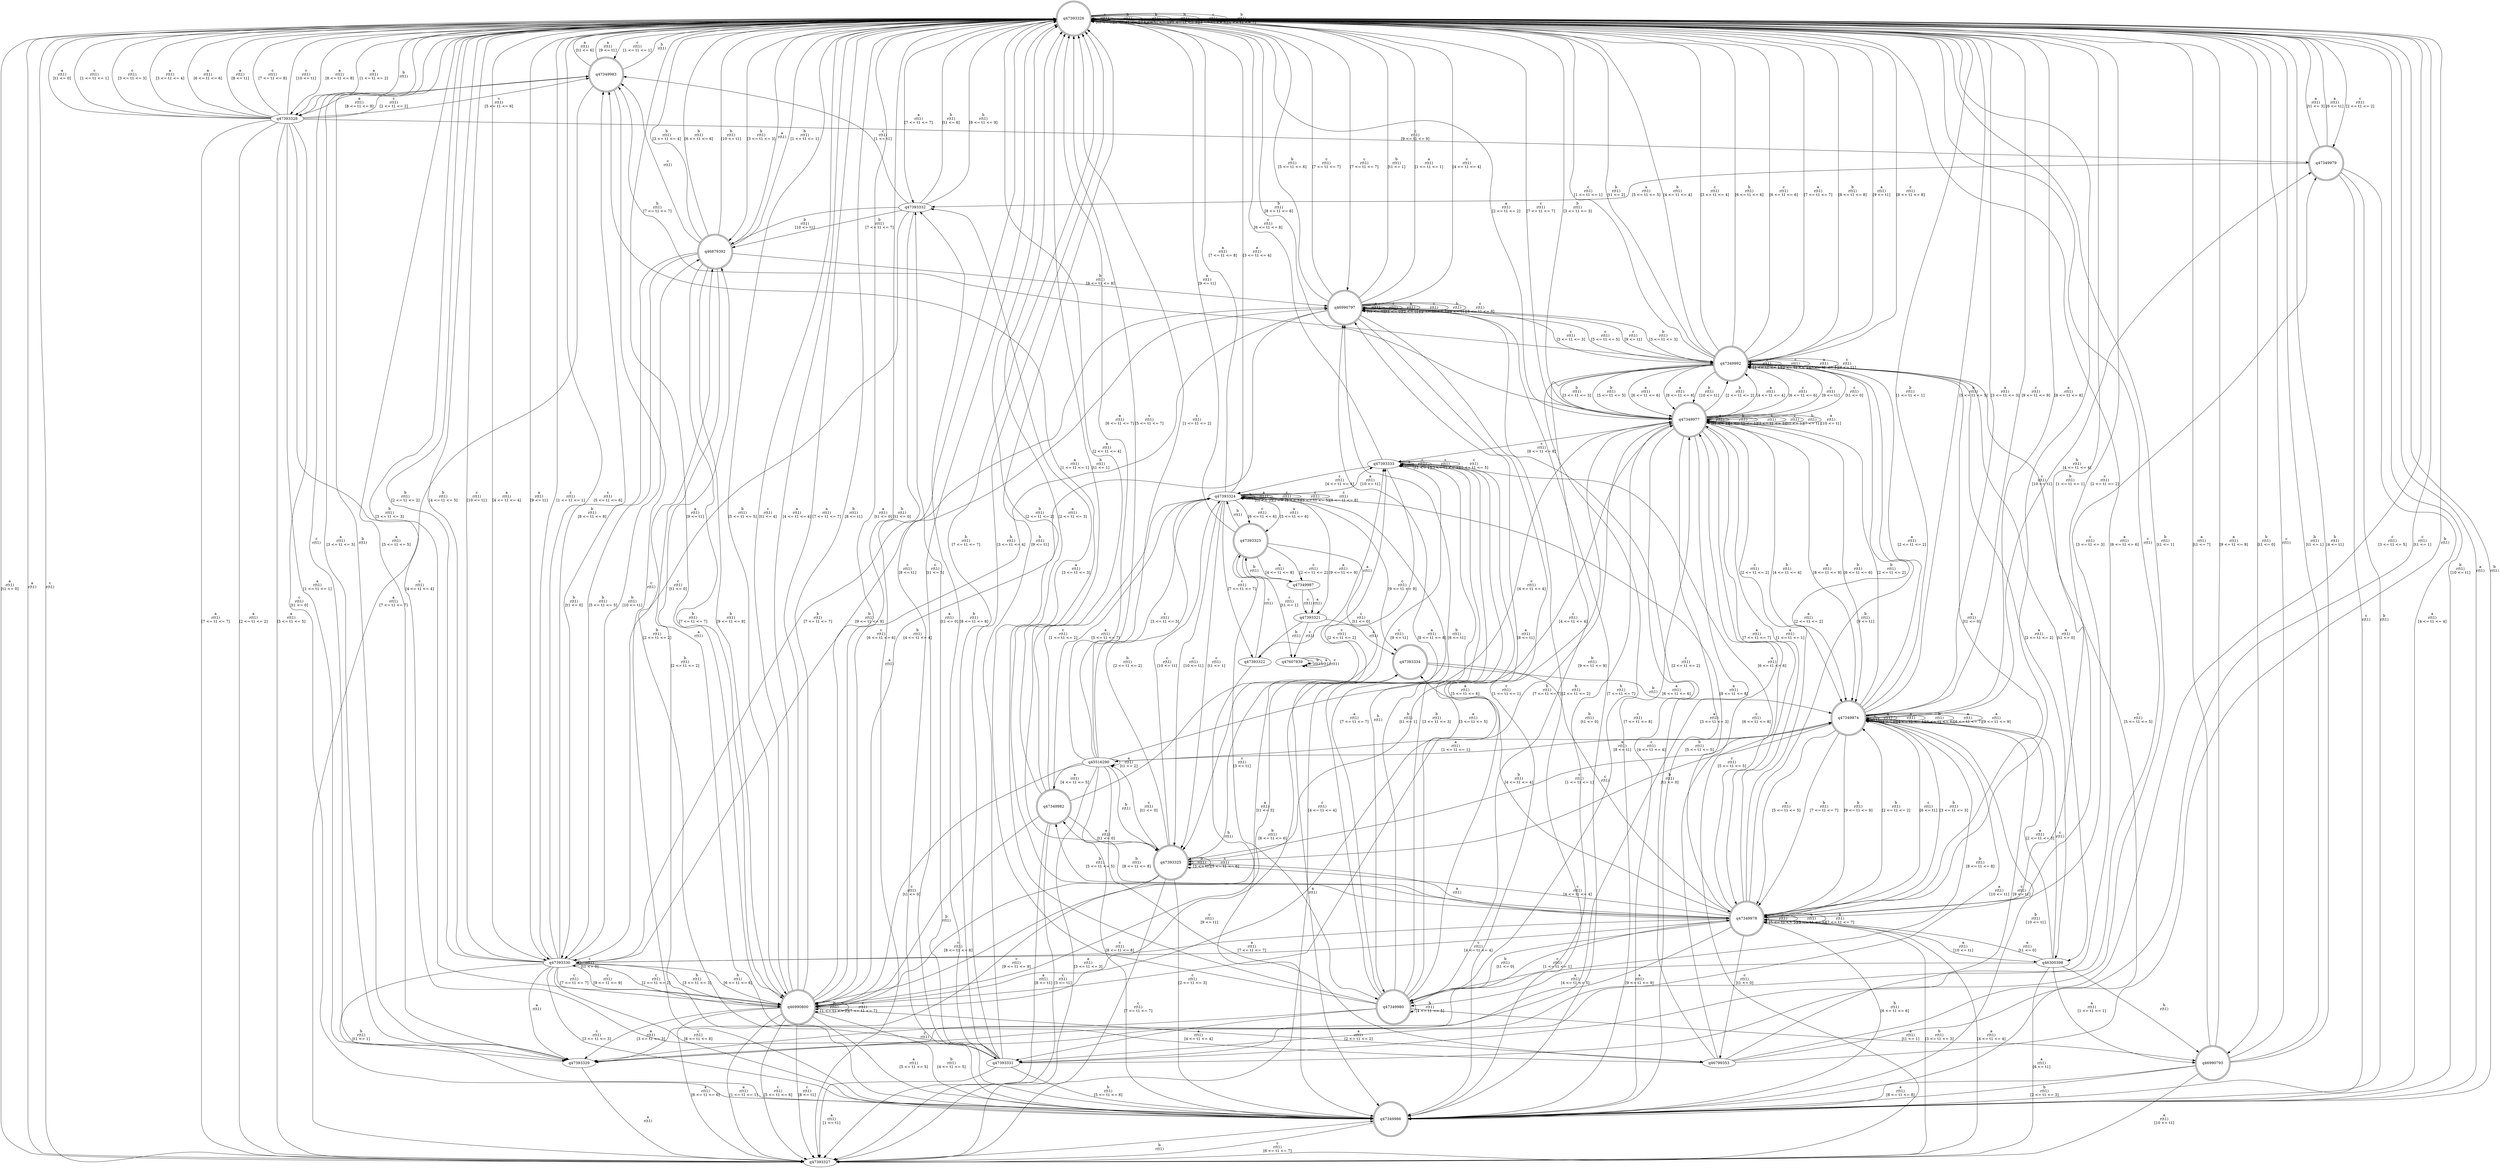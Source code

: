 digraph "tests_1/test81/solution100/solution_verwer" {
	q47393326[label=q47393326 shape=doublecircle]
	q47349986[label=q47349986 shape=doublecircle]
	q47393327[label=q47393327]
	q46990793[label=q46990793 shape=doublecircle]
	q47393329[label=q47393329]
	q47349983[label=q47349983 shape=doublecircle]
	q47393328[label=q47393328]
	q47393331[label=q47393331]
	q47393332[label=q47393332]
	q47393330[label=q47393330]
	q46990800[label=q46990800 shape=doublecircle]
	q46799353[label=q46799353]
	q46879392[label=q46879392 shape=doublecircle]
	q46990797[label=q46990797 shape=doublecircle]
	q47349992[label=q47349992 shape=doublecircle]
	q46300398[label=q46300398]
	q47349974[label=q47349974 shape=doublecircle]
	q47393325[label=q47393325 shape=doublecircle]
	q47349978[label=q47349978 shape=doublecircle]
	q47349980[label=q47349980 shape=doublecircle]
	q47393333[label=q47393333]
	q47393324[label=q47393324]
	q47393323[label=q47393323 shape=doublecircle]
	q47349987[label=q47349987]
	q47393321[label=q47393321]
	q47393322[label=q47393322]
	q47393334[label=q47393334 shape=doublecircle]
	q47607839[label=q47607839]
	q47349977[label=q47349977 shape=doublecircle]
	q47349979[label=q47349979 shape=doublecircle]
	q47349982[label=q47349982 shape=doublecircle]
	q45516290[label=q45516290]
	q47393326 -> q47349986[label="b\nr(t1)\n[10 <= t1]"]
	q47349986 -> q47393326[label="a\nr(t1)\n"]
	q47349986 -> q47393326[label="b\nr(t1)\n"]
	q47349986 -> q47393326[label="c\nr(t1)\n[8 <= t1]"]
	q47349986 -> q47393326[label="c\nr(t1)\n[t1 <= 5]"]
	q47349986 -> q47393327[label="c\nr(t1)\n[6 <= t1 <= 7]"]
	q47393327 -> q47393326[label="a\nr(t1)\n"]
	q47393327 -> q47393326[label="c\nr(t1)\n"]
	q47393327 -> q47349986[label="b\nr(t1)\n"]
	q47393326 -> q47393326[label="c\nr(t1)\n[t1 <= 0]"]
	q47393326 -> q46990793[label="b\nr(t1)\n[t1 <= 0]"]
	q46990793 -> q47393326[label="c\nr(t1)\n"]
	q46990793 -> q47393326[label="b\nr(t1)\n[t1 <= 1]"]
	q46990793 -> q47349986[label="b\nr(t1)\n[2 <= t1 <= 3]"]
	q46990793 -> q47393326[label="b\nr(t1)\n[4 <= t1]"]
	q46990793 -> q47393326[label="a\nr(t1)\n[t1 <= 7]"]
	q46990793 -> q47349986[label="a\nr(t1)\n[8 <= t1 <= 8]"]
	q46990793 -> q47393326[label="a\nr(t1)\n[9 <= t1 <= 9]"]
	q46990793 -> q47393327[label="a\nr(t1)\n[10 <= t1]"]
	q47393326 -> q47393327[label="a\nr(t1)\n[t1 <= 0]"]
	q47393326 -> q47393329[label="a\nr(t1)\n[5 <= t1 <= 5]"]
	q47393329 -> q47393326[label="c\nr(t1)\n"]
	q47393329 -> q47393326[label="b\nr(t1)\n"]
	q47393329 -> q47393327[label="a\nr(t1)\n"]
	q47393326 -> q47349983[label="c\nr(t1)\n[1 <= t1 <= 1]"]
	q47349983 -> q47393326[label="b\nr(t1)\n"]
	q47349983 -> q47349986[label="c\nr(t1)\n"]
	q47349983 -> q47393326[label="a\nr(t1)\n[t1 <= 6]"]
	q47349983 -> q47393327[label="a\nr(t1)\n[7 <= t1 <= 7]"]
	q47349983 -> q47393328[label="a\nr(t1)\n[8 <= t1 <= 8]"]
	q47393328 -> q47393326[label="b\nr(t1)\n"]
	q47393328 -> q47349986[label="c\nr(t1)\n[t1 <= 0]"]
	q47393328 -> q47393326[label="a\nr(t1)\n[t1 <= 0]"]
	q47393328 -> q47393326[label="c\nr(t1)\n[1 <= t1 <= 1]"]
	q47393328 -> q47393329[label="a\nr(t1)\n[1 <= t1 <= 1]"]
	q47393328 -> q47349983[label="c\nr(t1)\n[2 <= t1 <= 2]"]
	q47393328 -> q47393327[label="a\nr(t1)\n[2 <= t1 <= 2]"]
	q47393328 -> q47393326[label="c\nr(t1)\n[3 <= t1 <= 3]"]
	q47393328 -> q47393331[label="c\nr(t1)\n[4 <= t1 <= 4]"]
	q47393331 -> q47393326[label="c\nr(t1)\n"]
	q47393331 -> q47393332[label="a\nr(t1)\n[t1 <= 0]"]
	q47393332 -> q47393327[label="a\nr(t1)\n"]
	q47393332 -> q47393330[label="c\nr(t1)\n[t1 <= 0]"]
	q47393330 -> q47393329[label="a\nr(t1)\n"]
	q47393330 -> q47393330[label="c\nr(t1)\n[t1 <= 0]"]
	q47393330 -> q47349986[label="b\nr(t1)\n[t1 <= 1]"]
	q47393330 -> q47393326[label="c\nr(t1)\n[1 <= t1 <= 1]"]
	q47393330 -> q47393326[label="b\nr(t1)\n[2 <= t1 <= 2]"]
	q47393330 -> q46990800[label="c\nr(t1)\n[2 <= t1 <= 2]"]
	q46990800 -> q47393326[label="a\nr(t1)\n[t1 <= 0]"]
	q46990800 -> q47393326[label="b\nr(t1)\n[t1 <= 0]"]
	q46990800 -> q47393327[label="a\nr(t1)\n[1 <= t1 <= 1]"]
	q46990800 -> q46799353[label="a\nr(t1)\n[2 <= t1 <= 2]"]
	q46799353 -> q47393326[label="b\nr(t1)\n"]
	q46799353 -> q46879392[label="a\nr(t1)\n"]
	q46879392 -> q47393326[label="a\nr(t1)\n"]
	q46879392 -> q47349983[label="c\nr(t1)\n"]
	q46879392 -> q47393330[label="b\nr(t1)\n[t1 <= 0]"]
	q46879392 -> q47393326[label="b\nr(t1)\n[1 <= t1 <= 1]"]
	q46879392 -> q47349986[label="b\nr(t1)\n[2 <= t1 <= 2]"]
	q46879392 -> q47393326[label="b\nr(t1)\n[3 <= t1 <= 4]"]
	q46879392 -> q47393330[label="b\nr(t1)\n[5 <= t1 <= 5]"]
	q46879392 -> q47393326[label="b\nr(t1)\n[6 <= t1 <= 6]"]
	q46879392 -> q46990800[label="b\nr(t1)\n[7 <= t1 <= 7]"]
	q46879392 -> q46990797[label="b\nr(t1)\n[8 <= t1 <= 8]"]
	q46990797 -> q46990797[label="a\nr(t1)\n[t1 <= 0]"]
	q46990797 -> q46990797[label="c\nr(t1)\n[t1 <= 0]"]
	q46990797 -> q47393326[label="b\nr(t1)\n[t1 <= 1]"]
	q46990797 -> q47393326[label="a\nr(t1)\n[1 <= t1 <= 1]"]
	q46990797 -> q47349986[label="c\nr(t1)\n[1 <= t1 <= 1]"]
	q46990797 -> q46990797[label="a\nr(t1)\n[2 <= t1]"]
	q46990797 -> q47349986[label="b\nr(t1)\n[2 <= t1 <= 2]"]
	q46990797 -> q46990797[label="c\nr(t1)\n[2 <= t1 <= 2]"]
	q46990797 -> q47349992[label="b\nr(t1)\n[3 <= t1 <= 3]"]
	q47349992 -> q46300398[label="a\nr(t1)\n[t1 <= 0]"]
	q46300398 -> q46990793[label="b\nr(t1)\n"]
	q46300398 -> q47349974[label="c\nr(t1)\n"]
	q47349974 -> q47349974[label="c\nr(t1)\n"]
	q47349974 -> q47349974[label="a\nr(t1)\n[t1 <= 0]"]
	q47349974 -> q47393325[label="b\nr(t1)\n[t1 <= 0]"]
	q47393325 -> q47349978[label="a\nr(t1)\n"]
	q47349978 -> q46799353[label="c\nr(t1)\n[t1 <= 0]"]
	q47349978 -> q47349980[label="b\nr(t1)\n[t1 <= 0]"]
	q47349980 -> q47393329[label="c\nr(t1)\n"]
	q47349980 -> q46990793[label="a\nr(t1)\n[t1 <= 1]"]
	q47349980 -> q47393333[label="b\nr(t1)\n[t1 <= 1]"]
	q47393333 -> q47349980[label="b\nr(t1)\n"]
	q47393333 -> q47393333[label="a\nr(t1)\n"]
	q47393333 -> q47393333[label="c\nr(t1)\n[t1 <= 1]"]
	q47393333 -> q47393325[label="c\nr(t1)\n[2 <= t1 <= 2]"]
	q47393333 -> q47393333[label="c\nr(t1)\n[3 <= t1 <= 3]"]
	q47393333 -> q47393324[label="c\nr(t1)\n[4 <= t1 <= 4]"]
	q47393324 -> q47393324[label="b\nr(t1)\n"]
	q47393324 -> q47393325[label="c\nr(t1)\n[t1 <= 1]"]
	q47393324 -> q47393327[label="c\nr(t1)\n[4 <= t1 <= 4]"]
	q47393324 -> q47393324[label="a\nr(t1)\n[t1 <= 2]"]
	q47393324 -> q47393324[label="c\nr(t1)\n[2 <= t1 <= 3]"]
	q47393324 -> q47393324[label="c\nr(t1)\n[5 <= t1 <= 5]"]
	q47393324 -> q47393326[label="a\nr(t1)\n[3 <= t1 <= 4]"]
	q47393324 -> q47393323[label="c\nr(t1)\n[6 <= t1 <= 6]"]
	q47393323 -> q47393324[label="b\nr(t1)\n"]
	q47393323 -> q47349980[label="c\nr(t1)\n[3 <= t1]"]
	q47393323 -> q47349986[label="a\nr(t1)\n[t1 <= 3]"]
	q47393323 -> q47349987[label="a\nr(t1)\n[4 <= t1 <= 8]"]
	q47349987 -> q47393323[label="b\nr(t1)\n"]
	q47349987 -> q47393321[label="c\nr(t1)\n"]
	q47393321 -> q47393322[label="b\nr(t1)\n"]
	q47393322 -> q47393333[label="a\nr(t1)\n"]
	q47393322 -> q46990800[label="b\nr(t1)\n"]
	q47393322 -> q47393323[label="c\nr(t1)\n"]
	q47393321 -> q47393334[label="a\nr(t1)\n"]
	q47393334 -> q47349986[label="a\nr(t1)\n"]
	q47393334 -> q47349974[label="b\nr(t1)\n"]
	q47393334 -> q47349978[label="c\nr(t1)\n"]
	q47393321 -> q47607839[label="c\nr(t1)\n"]
	q47607839 -> q47607839[label="b\nr(t1)\n"]
	q47607839 -> q47607839[label="a\nr(t1)\n"]
	q47607839 -> q47607839[label="c\nr(t1)\n"]
	q47349987 -> q47393321[label="a\nr(t1)\n"]
	q47393323 -> q47393326[label="a\nr(t1)\n[9 <= t1]"]
	q47393323 -> q47607839[label="c\nr(t1)\n[t1 <= 1]"]
	q47393323 -> q47349987[label="c\nr(t1)\n[2 <= t1 <= 2]"]
	q47393324 -> q47393322[label="c\nr(t1)\n[7 <= t1 <= 7]"]
	q47393324 -> q47393333[label="a\nr(t1)\n[10 <= t1]"]
	q47393324 -> q47393324[label="c\nr(t1)\n[8 <= t1 <= 8]"]
	q47393324 -> q47393334[label="c\nr(t1)\n[9 <= t1 <= 9]"]
	q47393324 -> q47393325[label="c\nr(t1)\n[10 <= t1]"]
	q47393324 -> q47393323[label="a\nr(t1)\n[5 <= t1 <= 6]"]
	q47393324 -> q47393321[label="a\nr(t1)\n[9 <= t1 <= 9]"]
	q47393324 -> q47393326[label="a\nr(t1)\n[7 <= t1 <= 8]"]
	q47393333 -> q47393333[label="c\nr(t1)\n[5 <= t1 <= 5]"]
	q47393333 -> q47393326[label="c\nr(t1)\n[6 <= t1 <= 8]"]
	q47393333 -> q47393325[label="c\nr(t1)\n[9 <= t1]"]
	q47349980 -> q47393326[label="b\nr(t1)\n[2 <= t1 <= 2]"]
	q47349980 -> q47393333[label="b\nr(t1)\n[3 <= t1 <= 3]"]
	q47349980 -> q47393331[label="a\nr(t1)\n[4 <= t1 <= 4]"]
	q47349980 -> q47393326[label="a\nr(t1)\n[2 <= t1 <= 3]"]
	q47349980 -> q47349980[label="b\nr(t1)\n[4 <= t1 <= 5]"]
	q47349980 -> q46990797[label="b\nr(t1)\n[6 <= t1]"]
	q47349980 -> q47393333[label="a\nr(t1)\n[5 <= t1 <= 5]"]
	q47349980 -> q47349977[label="a\nr(t1)\n[6 <= t1 <= 6]"]
	q47349977 -> q47393329[label="b\nr(t1)\n[t1 <= 0]"]
	q47349977 -> q47349977[label="a\nr(t1)\n[t1 <= 1]"]
	q47349977 -> q47349977[label="b\nr(t1)\n[1 <= t1 <= 1]"]
	q47349977 -> q47349974[label="c\nr(t1)\n[2 <= t1 <= 2]"]
	q47349977 -> q47393326[label="a\nr(t1)\n[2 <= t1 <= 2]"]
	q47349977 -> q47349992[label="b\nr(t1)\n[2 <= t1 <= 2]"]
	q47349977 -> q47349977[label="c\nr(t1)\n[3 <= t1 <= 3]"]
	q47349977 -> q47393331[label="a\nr(t1)\n[3 <= t1 <= 3]"]
	q47349977 -> q47349977[label="c\nr(t1)\n[t1 <= 1]"]
	q47349977 -> q47393326[label="b\nr(t1)\n[3 <= t1 <= 3]"]
	q47349977 -> q47349986[label="c\nr(t1)\n[4 <= t1 <= 4]"]
	q47349977 -> q47349992[label="a\nr(t1)\n[4 <= t1 <= 4]"]
	q47349977 -> q47349974[label="b\nr(t1)\n[4 <= t1 <= 4]"]
	q47349977 -> q47393327[label="c\nr(t1)\n[5 <= t1 <= 5]"]
	q47349977 -> q47349986[label="b\nr(t1)\n[5 <= t1 <= 5]"]
	q47349977 -> q47349992[label="c\nr(t1)\n[6 <= t1 <= 6]"]
	q47349977 -> q46990800[label="a\nr(t1)\n[5 <= t1 <= 6]"]
	q47349977 -> q47349974[label="b\nr(t1)\n[6 <= t1 <= 6]"]
	q47349977 -> q47349977[label="b\nr(t1)\n[7 <= t1]"]
	q47349977 -> q47393326[label="c\nr(t1)\n[7 <= t1 <= 7]"]
	q47349977 -> q47349978[label="a\nr(t1)\n[7 <= t1 <= 7]"]
	q47349977 -> q47393333[label="c\nr(t1)\n[8 <= t1 <= 8]"]
	q47349977 -> q47349992[label="c\nr(t1)\n[9 <= t1]"]
	q47349977 -> q47349977[label="a\nr(t1)\n[10 <= t1]"]
	q47349977 -> q47349974[label="a\nr(t1)\n[8 <= t1 <= 9]"]
	q47349980 -> q47393333[label="a\nr(t1)\n[7 <= t1 <= 7]"]
	q47349980 -> q46990797[label="a\nr(t1)\n[8 <= t1]"]
	q47349978 -> q47349992[label="a\nr(t1)\n[t1 <= 0]"]
	q47349978 -> q47349980[label="c\nr(t1)\n[1 <= t1 <= 1]"]
	q47349978 -> q47393326[label="b\nr(t1)\n[1 <= t1 <= 1]"]
	q47349978 -> q47349977[label="a\nr(t1)\n[1 <= t1 <= 1]"]
	q47349978 -> q47393326[label="c\nr(t1)\n[2 <= t1 <= 2]"]
	q47349978 -> q47349974[label="b\nr(t1)\n[2 <= t1 <= 2]"]
	q47349978 -> q47349992[label="a\nr(t1)\n[2 <= t1 <= 2]"]
	q47349978 -> q47349979[label="c\nr(t1)\n[3 <= t1 <= 3]"]
	q47349979 -> q47349986[label="c\nr(t1)\n"]
	q47349979 -> q47349986[label="b\nr(t1)\n"]
	q47349979 -> q47393326[label="a\nr(t1)\n[t1 <= 3]"]
	q47349979 -> q47349986[label="a\nr(t1)\n[4 <= t1 <= 4]"]
	q47349979 -> q47393332[label="a\nr(t1)\n[5 <= t1 <= 5]"]
	q47349979 -> q47393326[label="a\nr(t1)\n[6 <= t1]"]
	q47349978 -> q47393327[label="b\nr(t1)\n[3 <= t1 <= 3]"]
	q47349978 -> q47393332[label="a\nr(t1)\n[3 <= t1 <= 3]"]
	q47349978 -> q47393325[label="c\nr(t1)\n[4 <= t1 <= 4]"]
	q47349978 -> q47393334[label="b\nr(t1)\n[4 <= t1 <= 4]"]
	q47349978 -> q47393327[label="a\nr(t1)\n[4 <= t1 <= 4]"]
	q47349978 -> q47349978[label="c\nr(t1)\n[5 <= t1 <= 5]"]
	q47349978 -> q47349974[label="c\nr(t1)\n[6 <= t1]"]
	q47349978 -> q47349982[label="b\nr(t1)\n[5 <= t1 <= 5]"]
	q47349982 -> q46990800[label="b\nr(t1)\n"]
	q47349982 -> q47393325[label="a\nr(t1)\n[t1 <= 0]"]
	q47349982 -> q47393333[label="c\nr(t1)\n[t1 <= 0]"]
	q47349982 -> q47349983[label="a\nr(t1)\n[1 <= t1 <= 1]"]
	q47349982 -> q47393324[label="c\nr(t1)\n[1 <= t1 <= 2]"]
	q47349982 -> q47393327[label="c\nr(t1)\n[3 <= t1]"]
	q47349982 -> q47393326[label="a\nr(t1)\n[2 <= t1 <= 4]"]
	q47349982 -> q47393327[label="a\nr(t1)\n[8 <= t1]"]
	q47349982 -> q47393324[label="a\nr(t1)\n[5 <= t1 <= 7]"]
	q47349978 -> q47349978[label="a\nr(t1)\n[5 <= t1 <= 5]"]
	q47349978 -> q47349986[label="b\nr(t1)\n[6 <= t1 <= 6]"]
	q47349978 -> q47393333[label="a\nr(t1)\n[6 <= t1 <= 6]"]
	q47349978 -> q47349978[label="b\nr(t1)\n[7 <= t1 <= 7]"]
	q47349978 -> q47393330[label="a\nr(t1)\n[7 <= t1 <= 7]"]
	q47349978 -> q47349982[label="b\nr(t1)\n[8 <= t1 <= 8]"]
	q47349978 -> q47349992[label="b\nr(t1)\n[9 <= t1]"]
	q47349978 -> q47393324[label="a\nr(t1)\n[8 <= t1 <= 8]"]
	q47349978 -> q47393329[label="a\nr(t1)\n[9 <= t1 <= 9]"]
	q47349978 -> q46300398[label="a\nr(t1)\n[10 <= t1]"]
	q47393325 -> q45516290[label="c\nr(t1)\n[t1 <= 0]"]
	q45516290 -> q47393325[label="b\nr(t1)\n"]
	q45516290 -> q45516290[label="a\nr(t1)\n[t1 <= 2]"]
	q45516290 -> q46990800[label="c\nr(t1)\n[t1 <= 0]"]
	q45516290 -> q47393327[label="a\nr(t1)\n[3 <= t1 <= 3]"]
	q45516290 -> q47393326[label="c\nr(t1)\n[1 <= t1 <= 2]"]
	q45516290 -> q47349982[label="a\nr(t1)\n[4 <= t1 <= 5]"]
	q45516290 -> q47393324[label="c\nr(t1)\n[3 <= t1 <= 3]"]
	q45516290 -> q47393326[label="a\nr(t1)\n[6 <= t1 <= 7]"]
	q45516290 -> q47349974[label="a\nr(t1)\n[8 <= t1]"]
	q45516290 -> q47349977[label="c\nr(t1)\n[4 <= t1 <= 4]"]
	q45516290 -> q47349986[label="c\nr(t1)\n[8 <= t1 <= 8]"]
	q45516290 -> q47393326[label="c\nr(t1)\n[5 <= t1 <= 7]"]
	q45516290 -> q46799353[label="c\nr(t1)\n[9 <= t1]"]
	q47393325 -> q47349974[label="c\nr(t1)\n[1 <= t1 <= 1]"]
	q47393325 -> q47349986[label="c\nr(t1)\n[2 <= t1 <= 3]"]
	q47393325 -> q47393324[label="b\nr(t1)\n[2 <= t1 <= 2]"]
	q47393325 -> q47393325[label="b\nr(t1)\n[3 <= t1]"]
	q47393325 -> q47393326[label="b\nr(t1)\n[t1 <= 1]"]
	q47393325 -> q47349977[label="c\nr(t1)\n[4 <= t1 <= 4]"]
	q47393325 -> q47393325[label="c\nr(t1)\n[5 <= t1 <= 6]"]
	q47393325 -> q47393327[label="c\nr(t1)\n[7 <= t1 <= 7]"]
	q47393325 -> q46990800[label="c\nr(t1)\n[8 <= t1 <= 8]"]
	q47393325 -> q47393329[label="c\nr(t1)\n[9 <= t1 <= 9]"]
	q47393325 -> q47393324[label="c\nr(t1)\n[10 <= t1]"]
	q47349974 -> q45516290[label="a\nr(t1)\n[1 <= t1 <= 1]"]
	q47349974 -> q47393326[label="b\nr(t1)\n[1 <= t1 <= 1]"]
	q47349974 -> q47349992[label="a\nr(t1)\n[2 <= t1 <= 2]"]
	q47349974 -> q47349977[label="b\nr(t1)\n[2 <= t1 <= 2]"]
	q47349974 -> q47393326[label="a\nr(t1)\n[3 <= t1 <= 3]"]
	q47349974 -> q47349978[label="b\nr(t1)\n[3 <= t1 <= 3]"]
	q47349974 -> q47349974[label="a\nr(t1)\n[4 <= t1 <= 4]"]
	q47349974 -> q47349979[label="b\nr(t1)\n[4 <= t1 <= 4]"]
	q47349974 -> q47349978[label="a\nr(t1)\n[5 <= t1 <= 5]"]
	q47349974 -> q47393326[label="b\nr(t1)\n[5 <= t1 <= 5]"]
	q47349974 -> q47349974[label="b\nr(t1)\n[6 <= t1 <= 6]"]
	q47349974 -> q47349974[label="a\nr(t1)\n[6 <= t1 <= 7]"]
	q47349974 -> q47349978[label="b\nr(t1)\n[7 <= t1 <= 7]"]
	q47349974 -> q47393326[label="a\nr(t1)\n[8 <= t1 <= 8]"]
	q47349974 -> q47349980[label="b\nr(t1)\n[8 <= t1 <= 8]"]
	q47349974 -> q47349974[label="a\nr(t1)\n[9 <= t1 <= 9]"]
	q47349974 -> q47393329[label="a\nr(t1)\n[10 <= t1]"]
	q47349974 -> q47349978[label="b\nr(t1)\n[9 <= t1 <= 9]"]
	q47349974 -> q47349986[label="b\nr(t1)\n[10 <= t1]"]
	q46300398 -> q47349978[label="a\nr(t1)\n[t1 <= 0]"]
	q46300398 -> q46990793[label="a\nr(t1)\n[1 <= t1 <= 1]"]
	q46300398 -> q47349974[label="a\nr(t1)\n[2 <= t1 <= 3]"]
	q46300398 -> q47349980[label="a\nr(t1)\n[4 <= t1 <= 5]"]
	q46300398 -> q47393327[label="a\nr(t1)\n[6 <= t1]"]
	q47349992 -> q47349977[label="c\nr(t1)\n[t1 <= 0]"]
	q47349992 -> q47349992[label="a\nr(t1)\n[1 <= t1 <= 1]"]
	q47349992 -> q47393326[label="c\nr(t1)\n[1 <= t1 <= 1]"]
	q47349992 -> q47393326[label="b\nr(t1)\n[t1 <= 2]"]
	q47349992 -> q46300398[label="a\nr(t1)\n[2 <= t1 <= 2]"]
	q47349992 -> q47349992[label="c\nr(t1)\n[2 <= t1 <= 2]"]
	q47349992 -> q47349977[label="b\nr(t1)\n[3 <= t1 <= 3]"]
	q47349992 -> q47393326[label="b\nr(t1)\n[4 <= t1 <= 4]"]
	q47349992 -> q47393326[label="c\nr(t1)\n[3 <= t1 <= 4]"]
	q47349992 -> q47349977[label="b\nr(t1)\n[5 <= t1 <= 5]"]
	q47349992 -> q47349992[label="a\nr(t1)\n[3 <= t1 <= 5]"]
	q47349992 -> q47349986[label="c\nr(t1)\n[5 <= t1 <= 5]"]
	q47349992 -> q47393326[label="b\nr(t1)\n[6 <= t1 <= 6]"]
	q47349992 -> q47349977[label="a\nr(t1)\n[6 <= t1 <= 6]"]
	q47349992 -> q47393326[label="c\nr(t1)\n[6 <= t1 <= 6]"]
	q47349992 -> q47349983[label="b\nr(t1)\n[7 <= t1 <= 7]"]
	q47349992 -> q47393326[label="a\nr(t1)\n[7 <= t1 <= 7]"]
	q47349992 -> q47393326[label="b\nr(t1)\n[8 <= t1 <= 8]"]
	q47349992 -> q47349977[label="a\nr(t1)\n[8 <= t1 <= 8]"]
	q47349992 -> q47393326[label="a\nr(t1)\n[9 <= t1]"]
	q47349992 -> q47349986[label="c\nr(t1)\n[7 <= t1 <= 8]"]
	q47349992 -> q47349992[label="c\nr(t1)\n[9 <= t1]"]
	q47349992 -> q47349980[label="b\nr(t1)\n[9 <= t1 <= 9]"]
	q47349992 -> q47349977[label="b\nr(t1)\n[10 <= t1]"]
	q46990797 -> q47349992[label="c\nr(t1)\n[3 <= t1 <= 3]"]
	q46990797 -> q46990800[label="b\nr(t1)\n[4 <= t1 <= 4]"]
	q46990797 -> q47393326[label="c\nr(t1)\n[4 <= t1 <= 4]"]
	q46990797 -> q47349992[label="c\nr(t1)\n[5 <= t1 <= 5]"]
	q46990797 -> q47393326[label="b\nr(t1)\n[5 <= t1 <= 6]"]
	q46990797 -> q46990800[label="c\nr(t1)\n[6 <= t1 <= 6]"]
	q46990797 -> q47349986[label="b\nr(t1)\n[7 <= t1 <= 7]"]
	q46990797 -> q46990797[label="b\nr(t1)\n[8 <= t1]"]
	q46990797 -> q47393326[label="c\nr(t1)\n[7 <= t1 <= 7]"]
	q46990797 -> q46990797[label="c\nr(t1)\n[8 <= t1 <= 8]"]
	q46990797 -> q47349992[label="c\nr(t1)\n[9 <= t1]"]
	q46879392 -> q46990800[label="b\nr(t1)\n[9 <= t1 <= 9]"]
	q46879392 -> q47393326[label="b\nr(t1)\n[10 <= t1]"]
	q46799353 -> q46990797[label="c\nr(t1)\n[2 <= t1 <= 2]"]
	q46799353 -> q47393326[label="c\nr(t1)\n[3 <= t1 <= 5]"]
	q46799353 -> q47349977[label="c\nr(t1)\n[6 <= t1 <= 8]"]
	q46799353 -> q47349974[label="c\nr(t1)\n[9 <= t1]"]
	q46799353 -> q47393326[label="c\nr(t1)\n[t1 <= 1]"]
	q46990800 -> q46990800[label="b\nr(t1)\n[1 <= t1 <= 2]"]
	q46990800 -> q47393329[label="a\nr(t1)\n[3 <= t1 <= 3]"]
	q46990800 -> q47393326[label="b\nr(t1)\n[3 <= t1 <= 3]"]
	q46990800 -> q47393326[label="c\nr(t1)\n[t1 <= 4]"]
	q46990800 -> q47393326[label="a\nr(t1)\n[4 <= t1 <= 4]"]
	q46990800 -> q47393327[label="c\nr(t1)\n[5 <= t1 <= 6]"]
	q46990800 -> q47349986[label="a\nr(t1)\n[5 <= t1 <= 5]"]
	q46990800 -> q47349986[label="b\nr(t1)\n[4 <= t1 <= 5]"]
	q46990800 -> q46990800[label="c\nr(t1)\n[7 <= t1 <= 7]"]
	q46990800 -> q47393327[label="c\nr(t1)\n[8 <= t1]"]
	q46990800 -> q47393327[label="a\nr(t1)\n[6 <= t1 <= 6]"]
	q46990800 -> q47393334[label="b\nr(t1)\n[6 <= t1 <= 6]"]
	q46990800 -> q47393326[label="a\nr(t1)\n[7 <= t1 <= 7]"]
	q46990800 -> q47349977[label="b\nr(t1)\n[7 <= t1 <= 7]"]
	q46990800 -> q47393326[label="b\nr(t1)\n[8 <= t1]"]
	q46990800 -> q46990797[label="a\nr(t1)\n[8 <= t1 <= 8]"]
	q46990800 -> q47393326[label="a\nr(t1)\n[9 <= t1]"]
	q47393330 -> q46990800[label="b\nr(t1)\n[3 <= t1 <= 3]"]
	q47393330 -> q47349986[label="c\nr(t1)\n[3 <= t1 <= 3]"]
	q47393330 -> q47349978[label="c\nr(t1)\n[4 <= t1 <= 4]"]
	q47393330 -> q47393326[label="b\nr(t1)\n[4 <= t1 <= 5]"]
	q47393330 -> q46990800[label="b\nr(t1)\n[6 <= t1 <= 6]"]
	q47393330 -> q47393326[label="c\nr(t1)\n[5 <= t1 <= 6]"]
	q47393330 -> q46990797[label="b\nr(t1)\n[7 <= t1 <= 7]"]
	q47393330 -> q46990800[label="c\nr(t1)\n[7 <= t1 <= 7]"]
	q47393330 -> q47349983[label="b\nr(t1)\n[8 <= t1 <= 8]"]
	q47393330 -> q47349986[label="c\nr(t1)\n[8 <= t1 <= 8]"]
	q47393330 -> q46990797[label="b\nr(t1)\n[9 <= t1 <= 9]"]
	q47393330 -> q46879392[label="b\nr(t1)\n[10 <= t1]"]
	q47393330 -> q46990800[label="c\nr(t1)\n[9 <= t1 <= 9]"]
	q47393330 -> q47393326[label="c\nr(t1)\n[10 <= t1]"]
	q47393332 -> q47349983[label="c\nr(t1)\n[1 <= t1]"]
	q47393332 -> q46879392[label="b\nr(t1)\n[7 <= t1 <= 7]"]
	q47393332 -> q47393326[label="b\nr(t1)\n[t1 <= 6]"]
	q47393332 -> q46879392[label="b\nr(t1)\n[10 <= t1]"]
	q47393332 -> q47393326[label="b\nr(t1)\n[8 <= t1 <= 9]"]
	q47393331 -> q47393327[label="a\nr(t1)\n[1 <= t1]"]
	q47393331 -> q47349986[label="b\nr(t1)\n[5 <= t1 <= 6]"]
	q47393331 -> q47393326[label="b\nr(t1)\n[t1 <= 1]"]
	q47393331 -> q47393326[label="b\nr(t1)\n[7 <= t1 <= 7]"]
	q47393331 -> q46879392[label="b\nr(t1)\n[2 <= t1 <= 2]"]
	q47393331 -> q47393326[label="b\nr(t1)\n[3 <= t1 <= 4]"]
	q47393331 -> q47393332[label="b\nr(t1)\n[8 <= t1 <= 8]"]
	q47393331 -> q47393326[label="b\nr(t1)\n[9 <= t1]"]
	q47393328 -> q47393326[label="a\nr(t1)\n[3 <= t1 <= 4]"]
	q47393328 -> q47393327[label="a\nr(t1)\n[5 <= t1 <= 5]"]
	q47393328 -> q47349983[label="c\nr(t1)\n[5 <= t1 <= 6]"]
	q47393328 -> q47393326[label="a\nr(t1)\n[6 <= t1 <= 6]"]
	q47393328 -> q47393327[label="a\nr(t1)\n[7 <= t1 <= 7]"]
	q47393328 -> q47393326[label="a\nr(t1)\n[8 <= t1]"]
	q47393328 -> q47393326[label="c\nr(t1)\n[7 <= t1 <= 8]"]
	q47393328 -> q47349979[label="c\nr(t1)\n[9 <= t1 <= 9]"]
	q47393328 -> q47393326[label="c\nr(t1)\n[10 <= t1]"]
	q47349983 -> q47393326[label="a\nr(t1)\n[9 <= t1]"]
	q47393326 -> q47393331[label="a\nr(t1)\n[6 <= t1 <= 6]"]
	q47393326 -> q47349979[label="c\nr(t1)\n[2 <= t1 <= 2]"]
	q47393326 -> q47393326[label="b\nr(t1)\n[1 <= t1 <= 2]"]
	q47393326 -> q47393332[label="a\nr(t1)\n[7 <= t1 <= 7]"]
	q47393326 -> q46879392[label="b\nr(t1)\n[3 <= t1 <= 3]"]
	q47393326 -> q47393329[label="a\nr(t1)\n[3 <= t1 <= 3]"]
	q47393326 -> q47393330[label="a\nr(t1)\n[4 <= t1 <= 4]"]
	q47393326 -> q47393328[label="a\nr(t1)\n[8 <= t1 <= 8]"]
	q47393326 -> q47393326[label="b\nr(t1)\n[4 <= t1 <= 4]"]
	q47393326 -> q46990800[label="b\nr(t1)\n[5 <= t1 <= 5]"]
	q47393326 -> q46990797[label="c\nr(t1)\n[7 <= t1 <= 7]"]
	q47393326 -> q47349992[label="c\nr(t1)\n[8 <= t1 <= 8]"]
	q47393326 -> q47349977[label="b\nr(t1)\n[8 <= t1 <= 8]"]
	q47393326 -> q47393326[label="b\nr(t1)\n[9 <= t1 <= 9]"]
	q47393326 -> q47393326[label="c\nr(t1)\n[3 <= t1 <= 6]"]
	q47393326 -> q47349974[label="c\nr(t1)\n[9 <= t1 <= 9]"]
	q47393326 -> q47349978[label="c\nr(t1)\n[10 <= t1]"]
	q47393326 -> q47393326[label="b\nr(t1)\n[6 <= t1 <= 7]"]
	q47393326 -> q47393328[label="a\nr(t1)\n[1 <= t1 <= 2]"]
	q47393326 -> q47393330[label="a\nr(t1)\n[9 <= t1]"]
}
